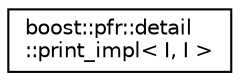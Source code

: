 digraph "Graphical Class Hierarchy"
{
  edge [fontname="Helvetica",fontsize="10",labelfontname="Helvetica",labelfontsize="10"];
  node [fontname="Helvetica",fontsize="10",shape=record];
  rankdir="LR";
  Node0 [label="boost::pfr::detail\l::print_impl\< I, I \>",height=0.2,width=0.4,color="black", fillcolor="white", style="filled",URL="$structboost_1_1pfr_1_1detail_1_1print__impl_3_01_i_00_01_i_01_4.html"];
}
